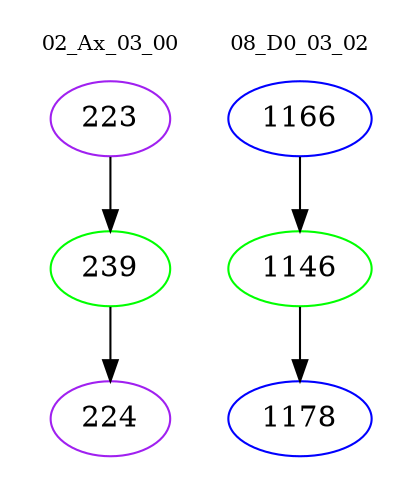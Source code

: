 digraph{
subgraph cluster_0 {
color = white
label = "02_Ax_03_00";
fontsize=10;
T0_223 [label="223", color="purple"]
T0_223 -> T0_239 [color="black"]
T0_239 [label="239", color="green"]
T0_239 -> T0_224 [color="black"]
T0_224 [label="224", color="purple"]
}
subgraph cluster_1 {
color = white
label = "08_D0_03_02";
fontsize=10;
T1_1166 [label="1166", color="blue"]
T1_1166 -> T1_1146 [color="black"]
T1_1146 [label="1146", color="green"]
T1_1146 -> T1_1178 [color="black"]
T1_1178 [label="1178", color="blue"]
}
}
